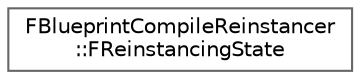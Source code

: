 digraph "Graphical Class Hierarchy"
{
 // INTERACTIVE_SVG=YES
 // LATEX_PDF_SIZE
  bgcolor="transparent";
  edge [fontname=Helvetica,fontsize=10,labelfontname=Helvetica,labelfontsize=10];
  node [fontname=Helvetica,fontsize=10,shape=box,height=0.2,width=0.4];
  rankdir="LR";
  Node0 [id="Node000000",label="FBlueprintCompileReinstancer\l::FReinstancingState",height=0.2,width=0.4,color="grey40", fillcolor="white", style="filled",URL="$d2/d77/structFBlueprintCompileReinstancer_1_1FReinstancingState.html",tooltip=" "];
}

